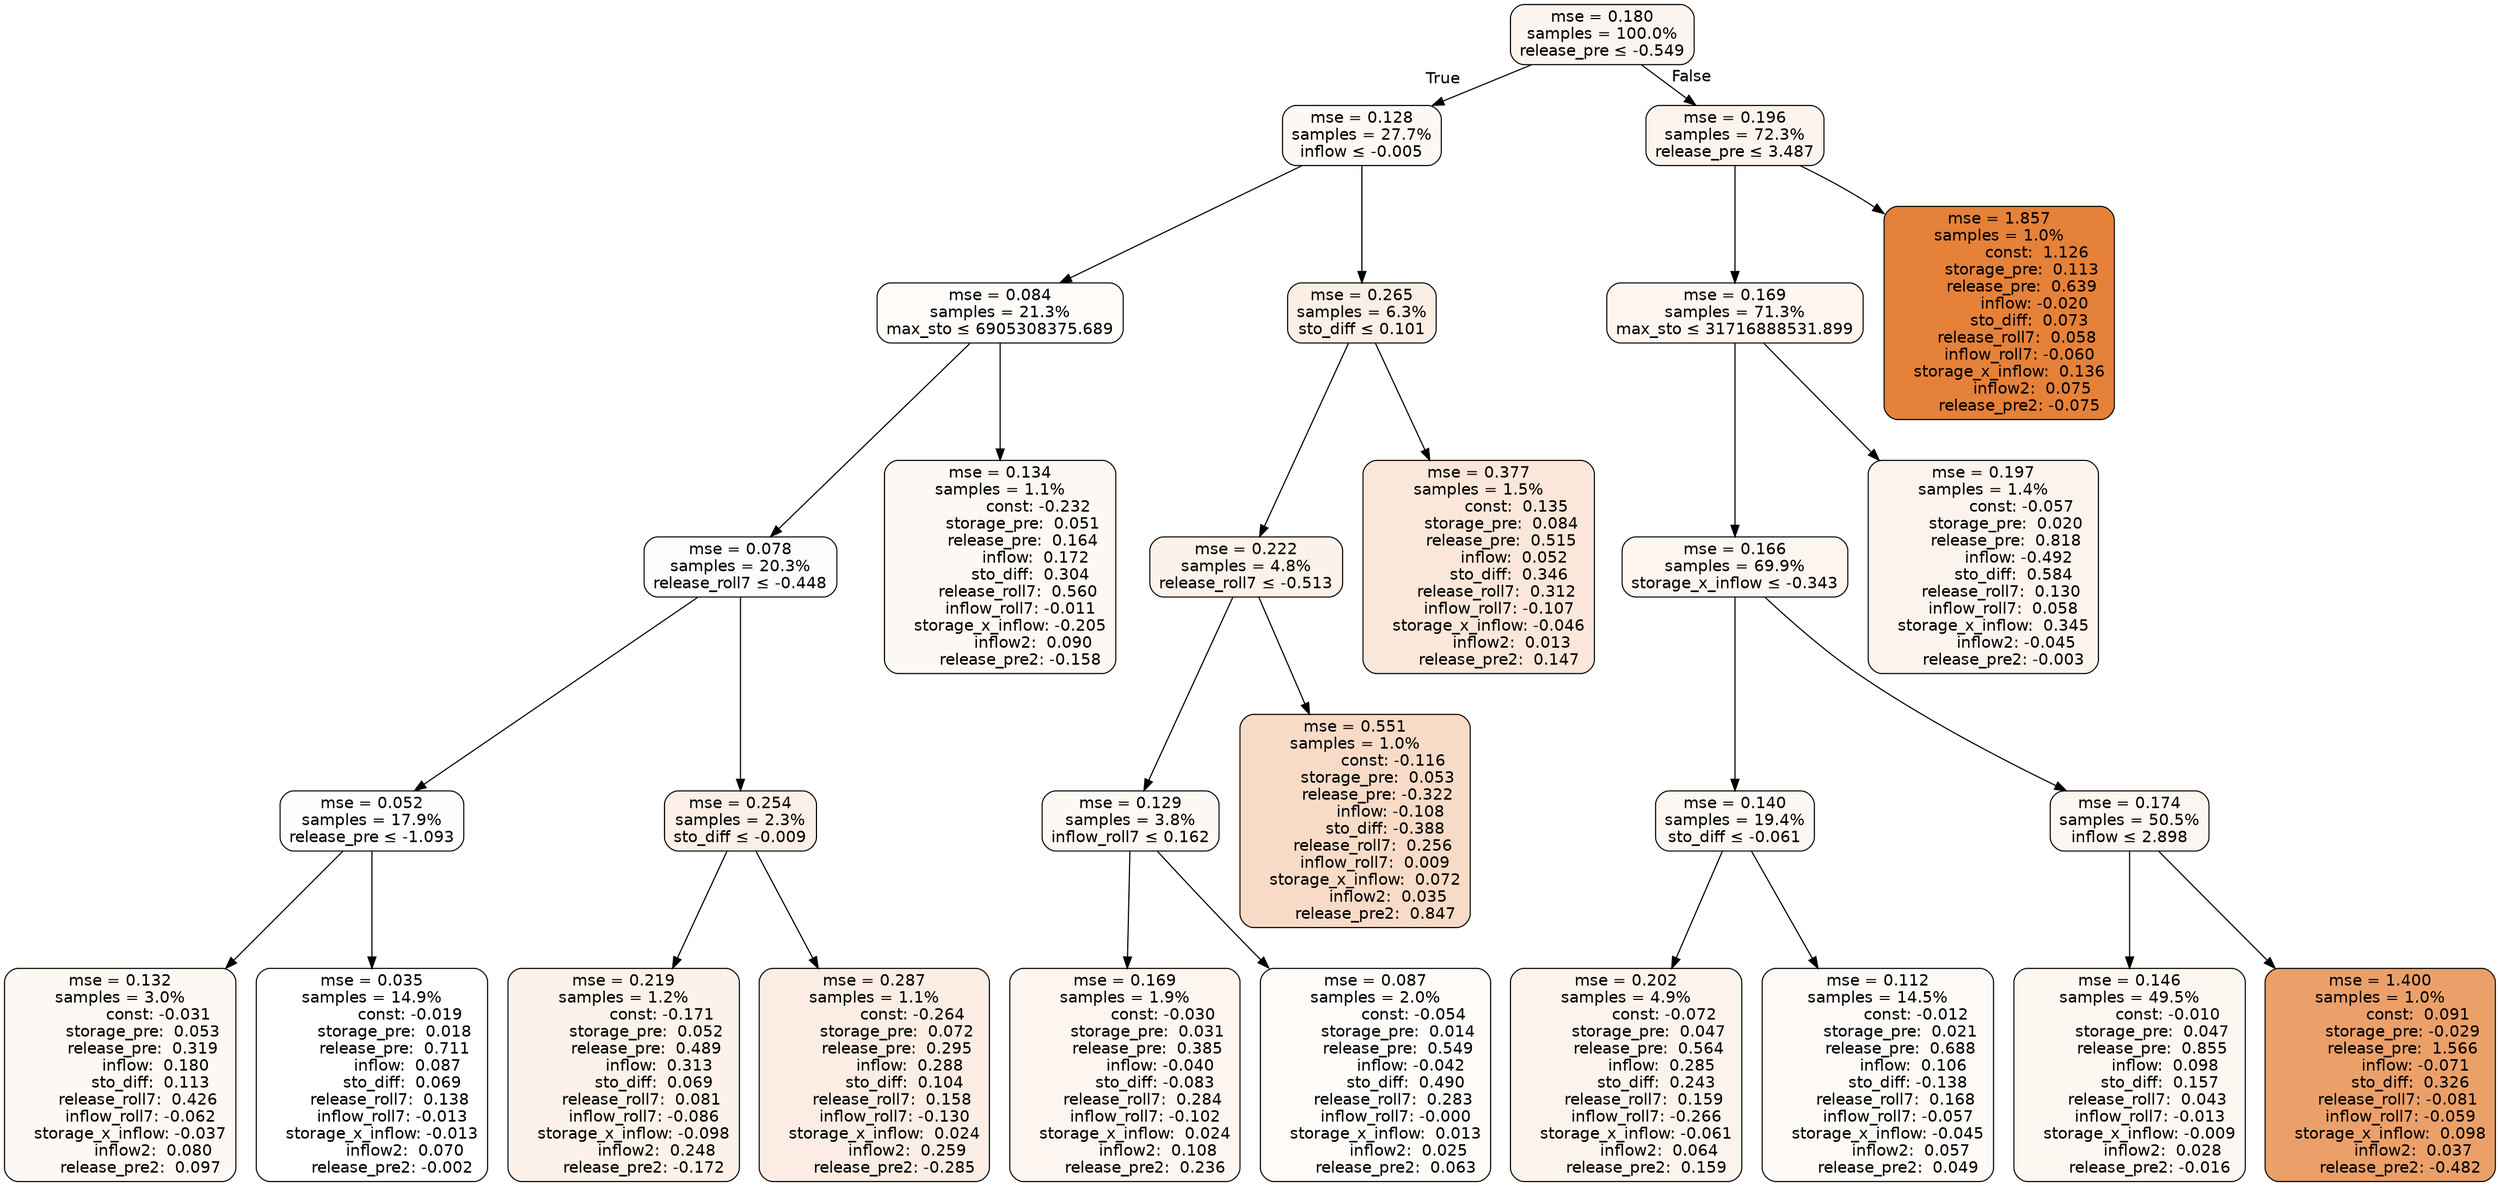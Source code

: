 digraph tree {
bgcolor="transparent"
node [shape=rectangle, style="filled, rounded", color="black", fontname=helvetica] ;
edge [fontname=helvetica] ;
	"0" [label="mse = 0.180
samples = 100.0%
release_pre &le; -0.549", fillcolor="#fcf4ef"]
	"1" [label="mse = 0.128
samples = 27.7%
inflow &le; -0.005", fillcolor="#fdf8f4"]
	"2" [label="mse = 0.084
samples = 21.3%
max_sto &le; 6905308375.689", fillcolor="#fefbf9"]
	"3" [label="mse = 0.078
samples = 20.3%
release_roll7 &le; -0.448", fillcolor="#fefcfa"]
	"4" [label="mse = 0.052
samples = 17.9%
release_pre &le; -1.093", fillcolor="#fefdfd"]
	"5" [label="mse = 0.132
samples = 3.0%
               const: -0.031
         storage_pre:  0.053
         release_pre:  0.319
              inflow:  0.180
            sto_diff:  0.113
       release_roll7:  0.426
        inflow_roll7: -0.062
    storage_x_inflow: -0.037
             inflow2:  0.080
        release_pre2:  0.097", fillcolor="#fdf8f4"]
	"6" [label="mse = 0.035
samples = 14.9%
               const: -0.019
         storage_pre:  0.018
         release_pre:  0.711
              inflow:  0.087
            sto_diff:  0.069
       release_roll7:  0.138
        inflow_roll7: -0.013
    storage_x_inflow: -0.013
             inflow2:  0.070
        release_pre2: -0.002", fillcolor="#ffffff"]
	"7" [label="mse = 0.254
samples = 2.3%
sto_diff &le; -0.009", fillcolor="#fbefe7"]
	"8" [label="mse = 0.219
samples = 1.2%
               const: -0.171
         storage_pre:  0.052
         release_pre:  0.489
              inflow:  0.313
            sto_diff:  0.069
       release_roll7:  0.081
        inflow_roll7: -0.086
    storage_x_inflow: -0.098
             inflow2:  0.248
        release_pre2: -0.172", fillcolor="#fcf2ea"]
	"9" [label="mse = 0.287
samples = 1.1%
               const: -0.264
         storage_pre:  0.072
         release_pre:  0.295
              inflow:  0.288
            sto_diff:  0.104
       release_roll7:  0.158
        inflow_roll7: -0.130
    storage_x_inflow:  0.024
             inflow2:  0.259
        release_pre2: -0.285", fillcolor="#fbede3"]
	"10" [label="mse = 0.134
samples = 1.1%
               const: -0.232
         storage_pre:  0.051
         release_pre:  0.164
              inflow:  0.172
            sto_diff:  0.304
       release_roll7:  0.560
        inflow_roll7: -0.011
    storage_x_inflow: -0.205
             inflow2:  0.090
        release_pre2: -0.158", fillcolor="#fdf8f4"]
	"11" [label="mse = 0.265
samples = 6.3%
sto_diff &le; 0.101", fillcolor="#fbefe5"]
	"12" [label="mse = 0.222
samples = 4.8%
release_roll7 &le; -0.513", fillcolor="#fcf2ea"]
	"13" [label="mse = 0.129
samples = 3.8%
inflow_roll7 &le; 0.162", fillcolor="#fdf8f4"]
	"14" [label="mse = 0.169
samples = 1.9%
               const: -0.030
         storage_pre:  0.031
         release_pre:  0.385
              inflow: -0.040
            sto_diff: -0.083
       release_roll7:  0.284
        inflow_roll7: -0.102
    storage_x_inflow:  0.024
             inflow2:  0.108
        release_pre2:  0.236", fillcolor="#fdf5f0"]
	"15" [label="mse = 0.087
samples = 2.0%
               const: -0.054
         storage_pre:  0.014
         release_pre:  0.549
              inflow: -0.042
            sto_diff:  0.490
       release_roll7:  0.283
        inflow_roll7: -0.000
    storage_x_inflow:  0.013
             inflow2:  0.025
        release_pre2:  0.063", fillcolor="#fefbf9"]
	"16" [label="mse = 0.551
samples = 1.0%
               const: -0.116
         storage_pre:  0.053
         release_pre: -0.322
              inflow: -0.108
            sto_diff: -0.388
       release_roll7:  0.256
        inflow_roll7:  0.009
    storage_x_inflow:  0.072
             inflow2:  0.035
        release_pre2:  0.847", fillcolor="#f7dbc6"]
	"17" [label="mse = 0.377
samples = 1.5%
               const:  0.135
         storage_pre:  0.084
         release_pre:  0.515
              inflow:  0.052
            sto_diff:  0.346
       release_roll7:  0.312
        inflow_roll7: -0.107
    storage_x_inflow: -0.046
             inflow2:  0.013
        release_pre2:  0.147", fillcolor="#fae7d9"]
	"18" [label="mse = 0.196
samples = 72.3%
release_pre &le; 3.487", fillcolor="#fcf3ed"]
	"19" [label="mse = 0.169
samples = 71.3%
max_sto &le; 31716888531.899", fillcolor="#fdf5f0"]
	"20" [label="mse = 0.166
samples = 69.9%
storage_x_inflow &le; -0.343", fillcolor="#fdf5f0"]
	"21" [label="mse = 0.140
samples = 19.4%
sto_diff &le; -0.061", fillcolor="#fdf7f3"]
	"22" [label="mse = 0.202
samples = 4.9%
               const: -0.072
         storage_pre:  0.047
         release_pre:  0.564
              inflow:  0.285
            sto_diff:  0.243
       release_roll7:  0.159
        inflow_roll7: -0.266
    storage_x_inflow: -0.061
             inflow2:  0.064
        release_pre2:  0.159", fillcolor="#fcf3ec"]
	"23" [label="mse = 0.112
samples = 14.5%
               const: -0.012
         storage_pre:  0.021
         release_pre:  0.688
              inflow:  0.106
            sto_diff: -0.138
       release_roll7:  0.168
        inflow_roll7: -0.057
    storage_x_inflow: -0.045
             inflow2:  0.057
        release_pre2:  0.049", fillcolor="#fdf9f6"]
	"24" [label="mse = 0.174
samples = 50.5%
inflow &le; 2.898", fillcolor="#fdf5ef"]
	"25" [label="mse = 0.146
samples = 49.5%
               const: -0.010
         storage_pre:  0.047
         release_pre:  0.855
              inflow:  0.098
            sto_diff:  0.157
       release_roll7:  0.043
        inflow_roll7: -0.013
    storage_x_inflow: -0.009
             inflow2:  0.028
        release_pre2: -0.016", fillcolor="#fdf7f2"]
	"26" [label="mse = 1.400
samples = 1.0%
               const:  0.091
         storage_pre: -0.029
         release_pre:  1.566
              inflow: -0.071
            sto_diff:  0.326
       release_roll7: -0.081
        inflow_roll7: -0.059
    storage_x_inflow:  0.098
             inflow2:  0.037
        release_pre2: -0.482", fillcolor="#eba06a"]
	"27" [label="mse = 0.197
samples = 1.4%
               const: -0.057
         storage_pre:  0.020
         release_pre:  0.818
              inflow: -0.492
            sto_diff:  0.584
       release_roll7:  0.130
        inflow_roll7:  0.058
    storage_x_inflow:  0.345
             inflow2: -0.045
        release_pre2: -0.003", fillcolor="#fcf3ed"]
	"28" [label="mse = 1.857
samples = 1.0%
               const:  1.126
         storage_pre:  0.113
         release_pre:  0.639
              inflow: -0.020
            sto_diff:  0.073
       release_roll7:  0.058
        inflow_roll7: -0.060
    storage_x_inflow:  0.136
             inflow2:  0.075
        release_pre2: -0.075", fillcolor="#e58139"]

	"0" -> "1" [labeldistance=2.5, labelangle=45, headlabel="True"]
	"1" -> "2"
	"2" -> "3"
	"3" -> "4"
	"4" -> "5"
	"4" -> "6"
	"3" -> "7"
	"7" -> "8"
	"7" -> "9"
	"2" -> "10"
	"1" -> "11"
	"11" -> "12"
	"12" -> "13"
	"13" -> "14"
	"13" -> "15"
	"12" -> "16"
	"11" -> "17"
	"0" -> "18" [labeldistance=2.5, labelangle=-45, headlabel="False"]
	"18" -> "19"
	"19" -> "20"
	"20" -> "21"
	"21" -> "22"
	"21" -> "23"
	"20" -> "24"
	"24" -> "25"
	"24" -> "26"
	"19" -> "27"
	"18" -> "28"
}
